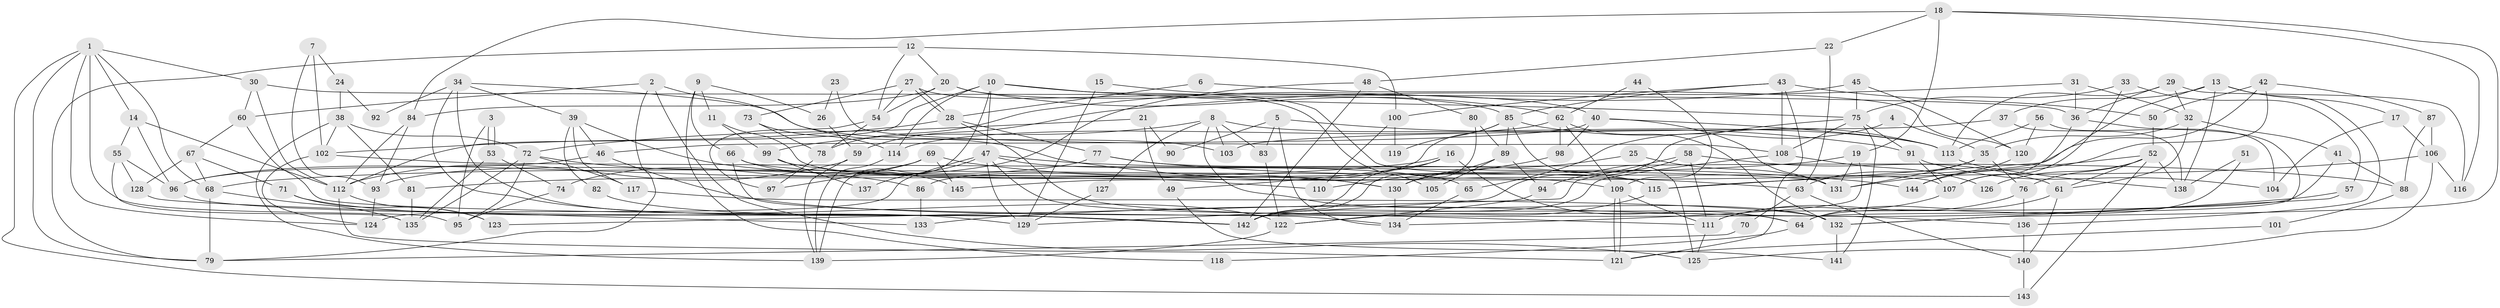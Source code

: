// coarse degree distribution, {9: 0.021052631578947368, 6: 0.12631578947368421, 2: 0.16842105263157894, 5: 0.2, 4: 0.17894736842105263, 3: 0.11578947368421053, 7: 0.10526315789473684, 10: 0.021052631578947368, 8: 0.05263157894736842, 12: 0.010526315789473684}
// Generated by graph-tools (version 1.1) at 2025/41/03/06/25 10:41:57]
// undirected, 145 vertices, 290 edges
graph export_dot {
graph [start="1"]
  node [color=gray90,style=filled];
  1;
  2;
  3;
  4;
  5;
  6;
  7;
  8;
  9;
  10;
  11;
  12;
  13;
  14;
  15;
  16;
  17;
  18;
  19;
  20;
  21;
  22;
  23;
  24;
  25;
  26;
  27;
  28;
  29;
  30;
  31;
  32;
  33;
  34;
  35;
  36;
  37;
  38;
  39;
  40;
  41;
  42;
  43;
  44;
  45;
  46;
  47;
  48;
  49;
  50;
  51;
  52;
  53;
  54;
  55;
  56;
  57;
  58;
  59;
  60;
  61;
  62;
  63;
  64;
  65;
  66;
  67;
  68;
  69;
  70;
  71;
  72;
  73;
  74;
  75;
  76;
  77;
  78;
  79;
  80;
  81;
  82;
  83;
  84;
  85;
  86;
  87;
  88;
  89;
  90;
  91;
  92;
  93;
  94;
  95;
  96;
  97;
  98;
  99;
  100;
  101;
  102;
  103;
  104;
  105;
  106;
  107;
  108;
  109;
  110;
  111;
  112;
  113;
  114;
  115;
  116;
  117;
  118;
  119;
  120;
  121;
  122;
  123;
  124;
  125;
  126;
  127;
  128;
  129;
  130;
  131;
  132;
  133;
  134;
  135;
  136;
  137;
  138;
  139;
  140;
  141;
  142;
  143;
  144;
  145;
  1 -- 68;
  1 -- 30;
  1 -- 14;
  1 -- 79;
  1 -- 95;
  1 -- 124;
  1 -- 143;
  2 -- 125;
  2 -- 63;
  2 -- 60;
  2 -- 79;
  3 -- 53;
  3 -- 53;
  3 -- 95;
  4 -- 65;
  4 -- 35;
  5 -- 134;
  5 -- 83;
  5 -- 90;
  5 -- 91;
  6 -- 120;
  6 -- 28;
  7 -- 102;
  7 -- 93;
  7 -- 24;
  8 -- 113;
  8 -- 132;
  8 -- 83;
  8 -- 99;
  8 -- 103;
  8 -- 127;
  9 -- 66;
  9 -- 11;
  9 -- 26;
  9 -- 118;
  10 -- 75;
  10 -- 139;
  10 -- 47;
  10 -- 107;
  10 -- 112;
  10 -- 114;
  11 -- 99;
  11 -- 115;
  12 -- 79;
  12 -- 20;
  12 -- 54;
  12 -- 100;
  13 -- 138;
  13 -- 37;
  13 -- 17;
  13 -- 115;
  13 -- 136;
  14 -- 112;
  14 -- 55;
  14 -- 96;
  15 -- 129;
  15 -- 40;
  16 -- 81;
  16 -- 64;
  16 -- 49;
  16 -- 142;
  17 -- 106;
  17 -- 104;
  18 -- 116;
  18 -- 84;
  18 -- 19;
  18 -- 22;
  18 -- 132;
  19 -- 131;
  19 -- 68;
  19 -- 134;
  20 -- 84;
  20 -- 62;
  20 -- 54;
  20 -- 85;
  21 -- 72;
  21 -- 49;
  21 -- 90;
  22 -- 48;
  22 -- 63;
  23 -- 108;
  23 -- 26;
  24 -- 38;
  24 -- 92;
  25 -- 131;
  25 -- 130;
  26 -- 59;
  27 -- 54;
  27 -- 28;
  27 -- 28;
  27 -- 73;
  27 -- 105;
  28 -- 136;
  28 -- 77;
  28 -- 102;
  29 -- 32;
  29 -- 36;
  29 -- 113;
  29 -- 116;
  30 -- 112;
  30 -- 60;
  30 -- 36;
  31 -- 32;
  31 -- 36;
  31 -- 59;
  32 -- 61;
  32 -- 35;
  32 -- 41;
  33 -- 107;
  33 -- 75;
  33 -- 57;
  34 -- 122;
  34 -- 142;
  34 -- 39;
  34 -- 92;
  34 -- 103;
  35 -- 63;
  35 -- 76;
  35 -- 131;
  36 -- 107;
  36 -- 64;
  37 -- 138;
  37 -- 103;
  38 -- 72;
  38 -- 102;
  38 -- 81;
  38 -- 139;
  39 -- 46;
  39 -- 82;
  39 -- 117;
  39 -- 130;
  40 -- 113;
  40 -- 46;
  40 -- 98;
  40 -- 131;
  41 -- 142;
  41 -- 88;
  42 -- 144;
  42 -- 145;
  42 -- 50;
  42 -- 87;
  43 -- 121;
  43 -- 85;
  43 -- 50;
  43 -- 100;
  43 -- 108;
  44 -- 109;
  44 -- 62;
  45 -- 75;
  45 -- 78;
  45 -- 120;
  46 -- 96;
  46 -- 111;
  47 -- 124;
  47 -- 64;
  47 -- 65;
  47 -- 88;
  47 -- 129;
  47 -- 137;
  48 -- 96;
  48 -- 142;
  48 -- 80;
  49 -- 141;
  50 -- 52;
  51 -- 138;
  51 -- 64;
  52 -- 131;
  52 -- 61;
  52 -- 76;
  52 -- 126;
  52 -- 138;
  52 -- 143;
  53 -- 135;
  53 -- 74;
  54 -- 78;
  54 -- 97;
  55 -- 135;
  55 -- 96;
  55 -- 128;
  56 -- 113;
  56 -- 104;
  56 -- 120;
  57 -- 132;
  57 -- 133;
  58 -- 61;
  58 -- 123;
  58 -- 94;
  58 -- 111;
  59 -- 139;
  59 -- 112;
  60 -- 142;
  60 -- 67;
  61 -- 64;
  61 -- 140;
  62 -- 114;
  62 -- 109;
  62 -- 98;
  62 -- 132;
  63 -- 140;
  63 -- 70;
  64 -- 118;
  65 -- 134;
  66 -- 109;
  66 -- 134;
  66 -- 145;
  67 -- 68;
  67 -- 71;
  67 -- 128;
  68 -- 79;
  68 -- 135;
  69 -- 97;
  69 -- 130;
  69 -- 74;
  69 -- 145;
  70 -- 79;
  71 -- 129;
  71 -- 123;
  72 -- 117;
  72 -- 95;
  72 -- 86;
  72 -- 135;
  73 -- 114;
  73 -- 78;
  74 -- 95;
  75 -- 108;
  75 -- 91;
  75 -- 129;
  75 -- 141;
  76 -- 136;
  76 -- 111;
  77 -- 115;
  77 -- 93;
  77 -- 144;
  78 -- 97;
  80 -- 142;
  80 -- 89;
  81 -- 135;
  82 -- 142;
  83 -- 122;
  84 -- 112;
  84 -- 93;
  85 -- 86;
  85 -- 89;
  85 -- 113;
  85 -- 119;
  85 -- 125;
  86 -- 133;
  87 -- 88;
  87 -- 106;
  88 -- 101;
  89 -- 94;
  89 -- 105;
  89 -- 130;
  91 -- 107;
  91 -- 104;
  93 -- 124;
  94 -- 122;
  96 -- 142;
  98 -- 110;
  99 -- 110;
  99 -- 137;
  100 -- 110;
  100 -- 119;
  101 -- 121;
  102 -- 131;
  102 -- 124;
  106 -- 125;
  106 -- 115;
  106 -- 116;
  107 -- 111;
  108 -- 142;
  108 -- 126;
  109 -- 111;
  109 -- 121;
  109 -- 121;
  111 -- 125;
  112 -- 121;
  112 -- 123;
  113 -- 138;
  114 -- 139;
  115 -- 122;
  117 -- 132;
  120 -- 144;
  122 -- 139;
  127 -- 129;
  128 -- 133;
  130 -- 134;
  132 -- 141;
  136 -- 140;
  140 -- 143;
}
